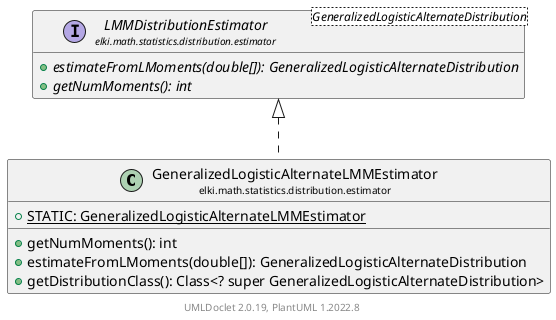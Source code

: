 @startuml
    remove .*\.(Instance|Par|Parameterizer|Factory)$
    set namespaceSeparator none
    hide empty fields
    hide empty methods

    class "<size:14>GeneralizedLogisticAlternateLMMEstimator\n<size:10>elki.math.statistics.distribution.estimator" as elki.math.statistics.distribution.estimator.GeneralizedLogisticAlternateLMMEstimator [[GeneralizedLogisticAlternateLMMEstimator.html]] {
        {static} +STATIC: GeneralizedLogisticAlternateLMMEstimator
        +getNumMoments(): int
        +estimateFromLMoments(double[]): GeneralizedLogisticAlternateDistribution
        +getDistributionClass(): Class<? super GeneralizedLogisticAlternateDistribution>
    }

    interface "<size:14>LMMDistributionEstimator\n<size:10>elki.math.statistics.distribution.estimator" as elki.math.statistics.distribution.estimator.LMMDistributionEstimator<GeneralizedLogisticAlternateDistribution> [[LMMDistributionEstimator.html]] {
        {abstract} +estimateFromLMoments(double[]): GeneralizedLogisticAlternateDistribution
        {abstract} +getNumMoments(): int
    }
    class "<size:14>GeneralizedLogisticAlternateLMMEstimator.Par\n<size:10>elki.math.statistics.distribution.estimator" as elki.math.statistics.distribution.estimator.GeneralizedLogisticAlternateLMMEstimator.Par [[GeneralizedLogisticAlternateLMMEstimator.Par.html]]

    elki.math.statistics.distribution.estimator.LMMDistributionEstimator <|.. elki.math.statistics.distribution.estimator.GeneralizedLogisticAlternateLMMEstimator
    elki.math.statistics.distribution.estimator.GeneralizedLogisticAlternateLMMEstimator +-- elki.math.statistics.distribution.estimator.GeneralizedLogisticAlternateLMMEstimator.Par

    center footer UMLDoclet 2.0.19, PlantUML 1.2022.8
@enduml
